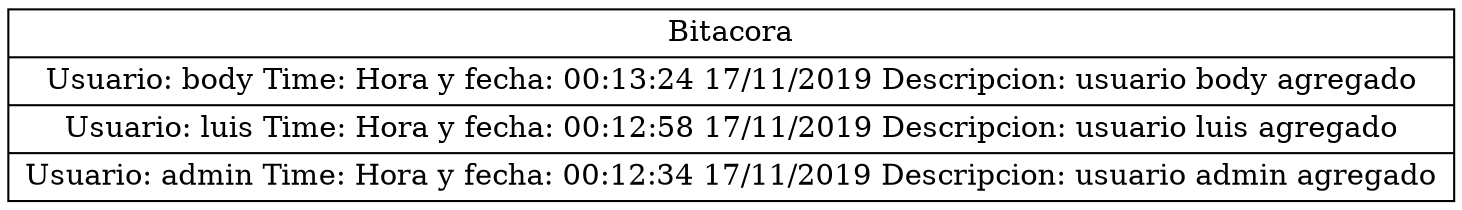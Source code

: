 digraph G { 
 node [shape=record]; 
 node1[label = "{ Bitacora|Usuario: body Time: Hora y fecha: 00:13:24 17/11/2019 Descripcion: usuario body agregado|Usuario: luis Time: Hora y fecha: 00:12:58 17/11/2019 Descripcion: usuario luis agregado|Usuario: admin Time: Hora y fecha: 00:12:34 17/11/2019 Descripcion: usuario admin agregado}"] 
}